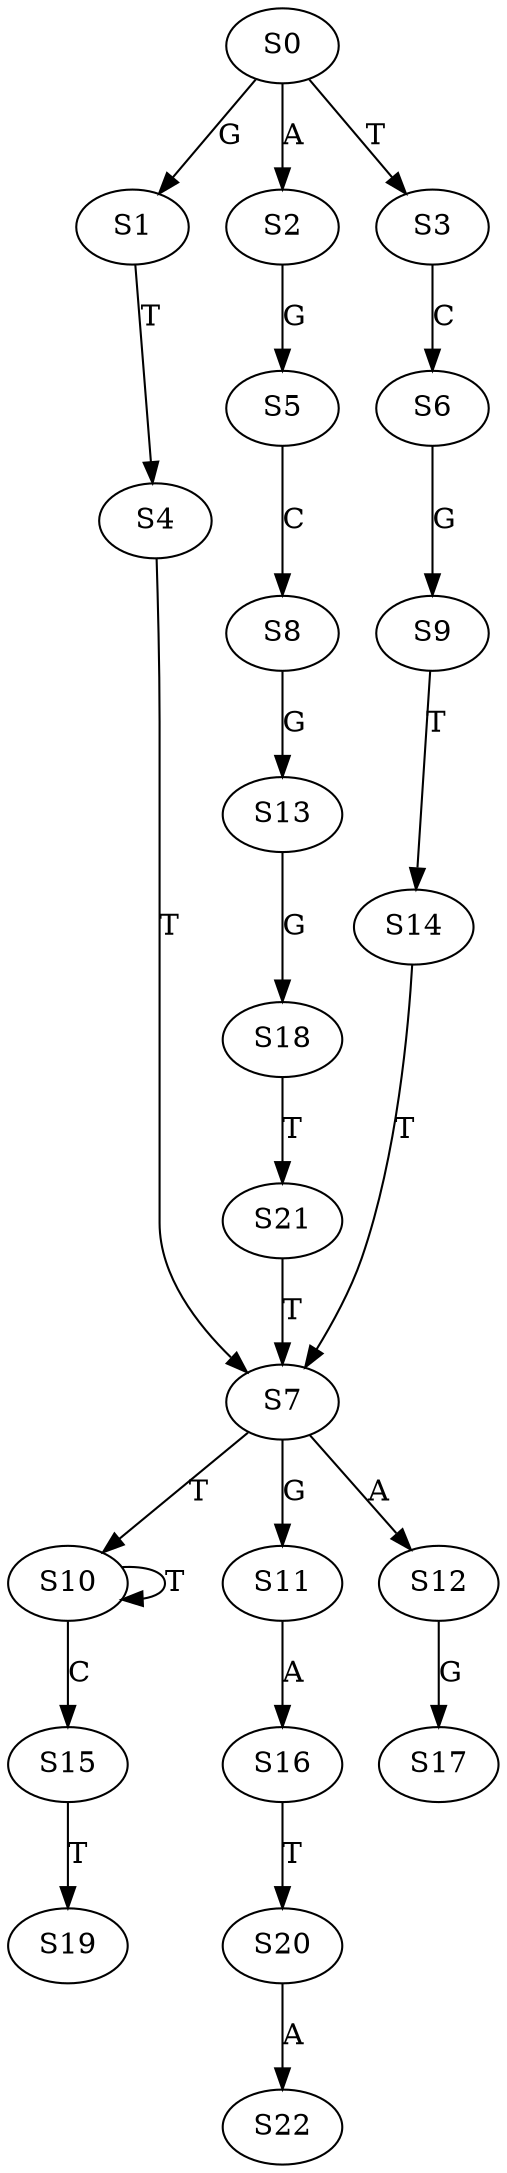 strict digraph  {
	S0 -> S1 [ label = G ];
	S0 -> S2 [ label = A ];
	S0 -> S3 [ label = T ];
	S1 -> S4 [ label = T ];
	S2 -> S5 [ label = G ];
	S3 -> S6 [ label = C ];
	S4 -> S7 [ label = T ];
	S5 -> S8 [ label = C ];
	S6 -> S9 [ label = G ];
	S7 -> S10 [ label = T ];
	S7 -> S11 [ label = G ];
	S7 -> S12 [ label = A ];
	S8 -> S13 [ label = G ];
	S9 -> S14 [ label = T ];
	S10 -> S15 [ label = C ];
	S10 -> S10 [ label = T ];
	S11 -> S16 [ label = A ];
	S12 -> S17 [ label = G ];
	S13 -> S18 [ label = G ];
	S14 -> S7 [ label = T ];
	S15 -> S19 [ label = T ];
	S16 -> S20 [ label = T ];
	S18 -> S21 [ label = T ];
	S20 -> S22 [ label = A ];
	S21 -> S7 [ label = T ];
}
